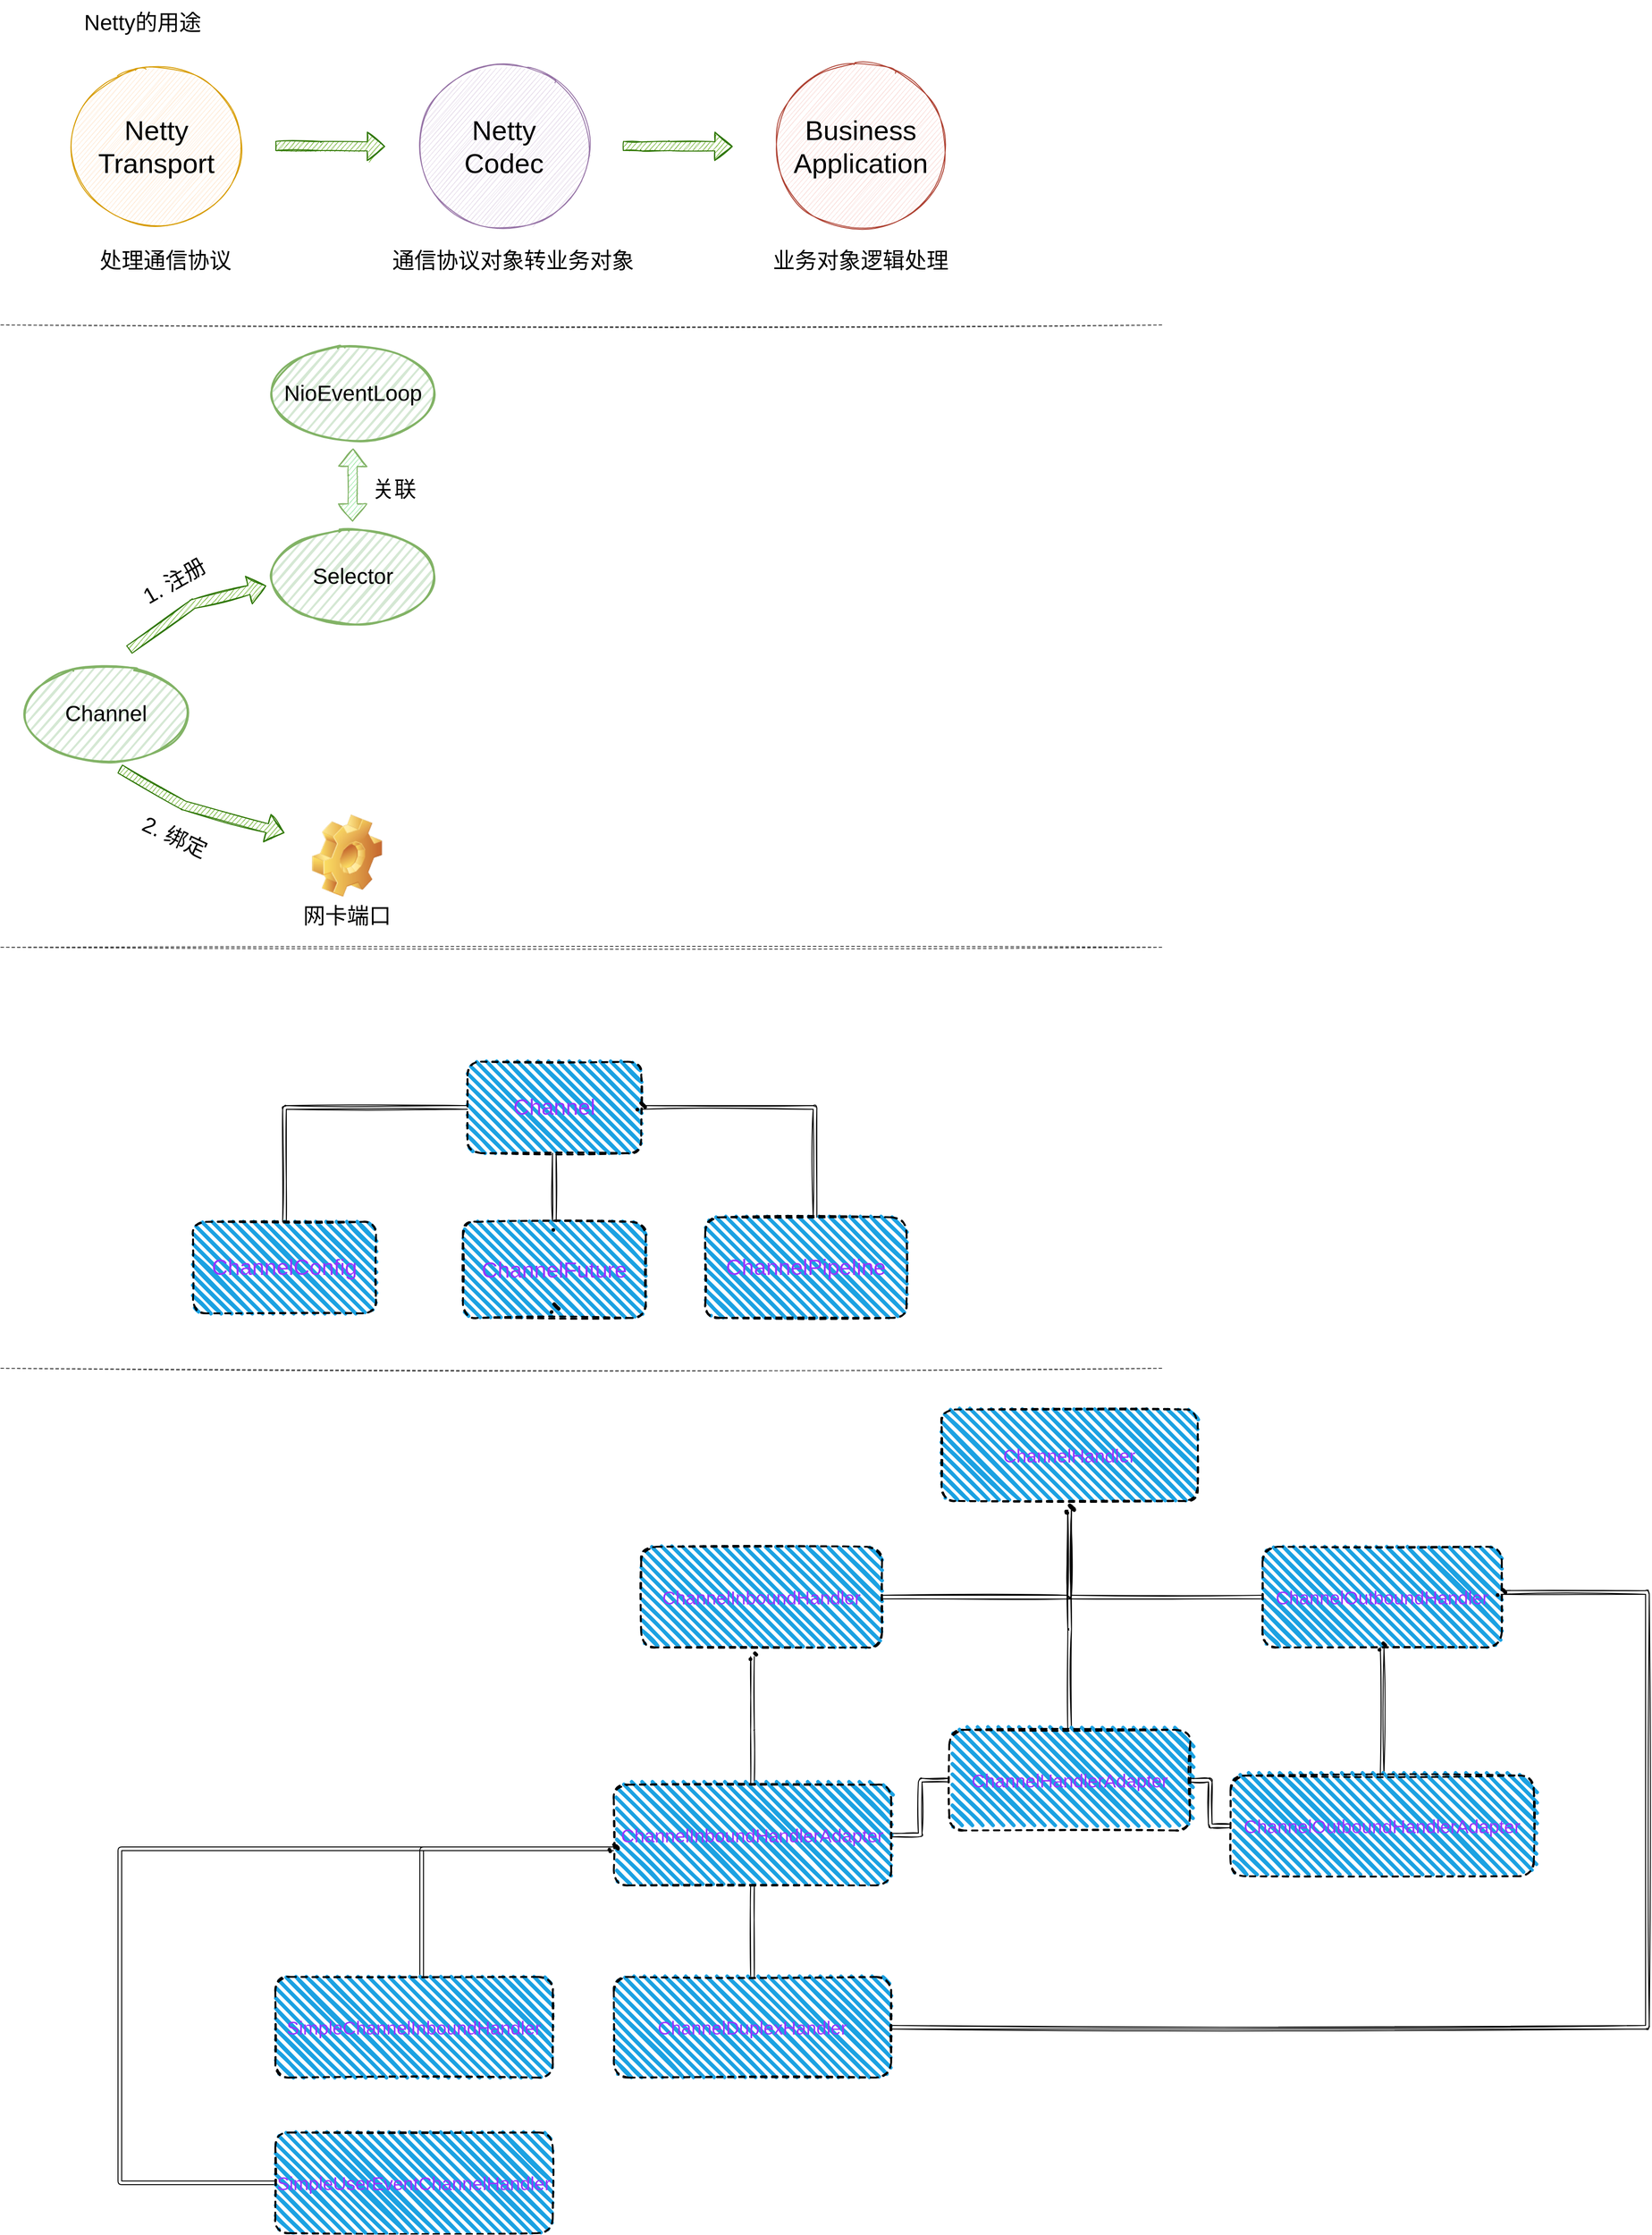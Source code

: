 <mxfile version="18.0.3" type="github">
  <diagram id="KZ60ZsMe3nPh-UWEbMVa" name="Netty">
    <mxGraphModel dx="1426" dy="794" grid="1" gridSize="10" guides="1" tooltips="1" connect="1" arrows="1" fold="1" page="1" pageScale="1" pageWidth="3300" pageHeight="4681" math="0" shadow="0">
      <root>
        <mxCell id="0" />
        <mxCell id="1" parent="0" />
        <mxCell id="SnHcZ-KXNDNAB66GBcE1-1" value="&lt;font style=&quot;font-size: 30px;&quot;&gt;Netty Transport&lt;/font&gt;" style="ellipse;whiteSpace=wrap;html=1;aspect=fixed;fillColor=#ffe6cc;strokeColor=#d79b00;shadow=0;sketch=1;rounded=1;" vertex="1" parent="1">
          <mxGeometry x="120" y="350" width="180" height="180" as="geometry" />
        </mxCell>
        <mxCell id="SnHcZ-KXNDNAB66GBcE1-5" value="&lt;font style=&quot;font-size: 30px;&quot;&gt;Netty &lt;br&gt;Codec&lt;/font&gt;" style="ellipse;whiteSpace=wrap;html=1;aspect=fixed;fillColor=#e1d5e7;strokeColor=#9673a6;shadow=0;sketch=1;rounded=1;" vertex="1" parent="1">
          <mxGeometry x="500" y="350" width="180" height="180" as="geometry" />
        </mxCell>
        <mxCell id="SnHcZ-KXNDNAB66GBcE1-6" value="&lt;font style=&quot;font-size: 30px;&quot;&gt;Business&lt;br&gt;Application&lt;br&gt;&lt;/font&gt;" style="ellipse;whiteSpace=wrap;html=1;aspect=fixed;fillColor=#fad9d5;strokeColor=#ae4132;shadow=0;sketch=1;rounded=1;" vertex="1" parent="1">
          <mxGeometry x="890" y="350" width="180" height="180" as="geometry" />
        </mxCell>
        <mxCell id="SnHcZ-KXNDNAB66GBcE1-8" value="" style="shape=flexArrow;endArrow=classic;html=1;rounded=1;sketch=1;fontSize=30;fillColor=#60a917;strokeColor=#2D7600;" edge="1" parent="1">
          <mxGeometry width="50" height="50" relative="1" as="geometry">
            <mxPoint x="340" y="439.5" as="sourcePoint" />
            <mxPoint x="460" y="440" as="targetPoint" />
            <Array as="points">
              <mxPoint x="390" y="439.5" />
            </Array>
          </mxGeometry>
        </mxCell>
        <mxCell id="SnHcZ-KXNDNAB66GBcE1-9" value="" style="shape=flexArrow;endArrow=classic;html=1;rounded=1;sketch=1;fontSize=30;fillColor=#60a917;strokeColor=#2D7600;" edge="1" parent="1">
          <mxGeometry width="50" height="50" relative="1" as="geometry">
            <mxPoint x="720" y="439.5" as="sourcePoint" />
            <mxPoint x="840" y="440" as="targetPoint" />
            <Array as="points">
              <mxPoint x="740" y="440" />
              <mxPoint x="770" y="439.5" />
            </Array>
          </mxGeometry>
        </mxCell>
        <mxCell id="SnHcZ-KXNDNAB66GBcE1-10" value="处理通信协议" style="text;html=1;strokeColor=none;fillColor=none;align=center;verticalAlign=middle;whiteSpace=wrap;rounded=0;sketch=1;fontSize=24;" vertex="1" parent="1">
          <mxGeometry x="90" y="540" width="260" height="50" as="geometry" />
        </mxCell>
        <mxCell id="SnHcZ-KXNDNAB66GBcE1-11" value="通信协议对象转业务对象" style="text;html=1;strokeColor=none;fillColor=none;align=center;verticalAlign=middle;whiteSpace=wrap;rounded=0;sketch=1;fontSize=24;" vertex="1" parent="1">
          <mxGeometry x="420" y="535" width="360" height="60" as="geometry" />
        </mxCell>
        <mxCell id="SnHcZ-KXNDNAB66GBcE1-12" value="业务对象逻辑处理" style="text;html=1;strokeColor=none;fillColor=none;align=center;verticalAlign=middle;whiteSpace=wrap;rounded=0;sketch=1;fontSize=24;" vertex="1" parent="1">
          <mxGeometry x="800" y="535" width="360" height="60" as="geometry" />
        </mxCell>
        <mxCell id="SnHcZ-KXNDNAB66GBcE1-13" value="Selector" style="ellipse;whiteSpace=wrap;html=1;strokeWidth=2;fillWeight=2;hachureGap=8;fillColor=#d5e8d4;fillStyle=dots;sketch=1;rounded=1;fontSize=24;strokeColor=#82b366;" vertex="1" parent="1">
          <mxGeometry x="340" y="860" width="170" height="100" as="geometry" />
        </mxCell>
        <mxCell id="SnHcZ-KXNDNAB66GBcE1-14" value="Channel" style="ellipse;whiteSpace=wrap;html=1;strokeWidth=2;fillWeight=2;hachureGap=8;fillColor=#d5e8d4;fillStyle=dots;sketch=1;rounded=1;fontSize=24;strokeColor=#82b366;" vertex="1" parent="1">
          <mxGeometry x="70" y="1010" width="170" height="100" as="geometry" />
        </mxCell>
        <mxCell id="SnHcZ-KXNDNAB66GBcE1-18" value="" style="shape=flexArrow;endArrow=classic;html=1;rounded=1;sketch=1;fontSize=30;fillColor=#60a917;strokeColor=#2D7600;" edge="1" parent="1">
          <mxGeometry width="50" height="50" relative="1" as="geometry">
            <mxPoint x="180" y="990" as="sourcePoint" />
            <mxPoint x="330" y="920" as="targetPoint" />
            <Array as="points">
              <mxPoint x="250" y="940" />
            </Array>
          </mxGeometry>
        </mxCell>
        <mxCell id="SnHcZ-KXNDNAB66GBcE1-19" value="1. 注册" style="text;html=1;strokeColor=none;fillColor=none;align=center;verticalAlign=middle;whiteSpace=wrap;rounded=0;sketch=1;fontSize=24;rotation=-30;" vertex="1" parent="1">
          <mxGeometry x="185" y="900" width="90" height="30" as="geometry" />
        </mxCell>
        <mxCell id="SnHcZ-KXNDNAB66GBcE1-20" value="" style="shape=flexArrow;endArrow=classic;html=1;rounded=1;sketch=1;fontSize=30;fillColor=#60a917;strokeColor=#2D7600;" edge="1" parent="1">
          <mxGeometry width="50" height="50" relative="1" as="geometry">
            <mxPoint x="170" y="1120" as="sourcePoint" />
            <mxPoint x="350" y="1190" as="targetPoint" />
            <Array as="points">
              <mxPoint x="240" y="1160" />
            </Array>
          </mxGeometry>
        </mxCell>
        <mxCell id="SnHcZ-KXNDNAB66GBcE1-21" value="2. 绑定" style="text;html=1;strokeColor=none;fillColor=none;align=center;verticalAlign=middle;whiteSpace=wrap;rounded=0;sketch=1;fontSize=24;rotation=25;" vertex="1" parent="1">
          <mxGeometry x="185" y="1180" width="90" height="30" as="geometry" />
        </mxCell>
        <mxCell id="SnHcZ-KXNDNAB66GBcE1-22" value="网卡端口" style="shape=image;html=1;verticalLabelPosition=bottom;verticalAlign=top;imageAspect=1;aspect=fixed;image=img/clipart/Gear_128x128.png;rounded=1;sketch=1;fontSize=24;" vertex="1" parent="1">
          <mxGeometry x="380" y="1170" width="76.73" height="90" as="geometry" />
        </mxCell>
        <mxCell id="SnHcZ-KXNDNAB66GBcE1-25" value="Netty的用途" style="text;html=1;strokeColor=none;fillColor=none;align=center;verticalAlign=middle;whiteSpace=wrap;rounded=0;sketch=1;fontSize=24;" vertex="1" parent="1">
          <mxGeometry x="110" y="280" width="170" height="50" as="geometry" />
        </mxCell>
        <mxCell id="SnHcZ-KXNDNAB66GBcE1-26" value="" style="line;strokeWidth=1;html=1;rounded=1;sketch=1;fontSize=24;dashed=1;strokeColor=#404040;" vertex="1" parent="1">
          <mxGeometry x="40" y="630" width="1270" height="10" as="geometry" />
        </mxCell>
        <mxCell id="SnHcZ-KXNDNAB66GBcE1-27" value="NioEventLoop" style="ellipse;whiteSpace=wrap;html=1;strokeWidth=2;fillWeight=2;hachureGap=8;fillColor=#d5e8d4;fillStyle=dots;sketch=1;rounded=1;fontSize=24;strokeColor=#82b366;" vertex="1" parent="1">
          <mxGeometry x="340" y="660" width="170" height="100" as="geometry" />
        </mxCell>
        <mxCell id="SnHcZ-KXNDNAB66GBcE1-28" value="" style="shape=flexArrow;endArrow=classic;startArrow=classic;html=1;rounded=1;sketch=1;fontSize=24;fillColor=#90E89C;strokeColor=#82b366;strokeWidth=1;" edge="1" parent="1">
          <mxGeometry width="100" height="100" relative="1" as="geometry">
            <mxPoint x="424.5" y="850" as="sourcePoint" />
            <mxPoint x="425" y="770" as="targetPoint" />
            <Array as="points">
              <mxPoint x="424.5" y="800" />
            </Array>
          </mxGeometry>
        </mxCell>
        <mxCell id="SnHcZ-KXNDNAB66GBcE1-29" value="关联" style="text;html=1;strokeColor=none;fillColor=none;align=center;verticalAlign=middle;whiteSpace=wrap;rounded=0;sketch=1;fontSize=24;rotation=0;" vertex="1" parent="1">
          <mxGeometry x="440" y="800" width="60" height="30" as="geometry" />
        </mxCell>
        <mxCell id="SnHcZ-KXNDNAB66GBcE1-30" value="" style="line;strokeWidth=1;html=1;rounded=1;sketch=1;fontSize=24;dashed=1;strokeColor=#404040;" vertex="1" parent="1">
          <mxGeometry x="40" y="1310" width="1270" height="10" as="geometry" />
        </mxCell>
        <mxCell id="SnHcZ-KXNDNAB66GBcE1-46" value="" style="edgeStyle=orthogonalEdgeStyle;shape=link;rounded=1;sketch=1;orthogonalLoop=1;jettySize=auto;html=1;fontSize=24;fontColor=#9933FF;strokeWidth=1;fillColor=#90E89C;" edge="1" parent="1" source="SnHcZ-KXNDNAB66GBcE1-32" target="SnHcZ-KXNDNAB66GBcE1-43">
          <mxGeometry relative="1" as="geometry" />
        </mxCell>
        <mxCell id="SnHcZ-KXNDNAB66GBcE1-32" value="&lt;font color=&quot;#9933ff&quot;&gt;Channel&lt;/font&gt;" style="rounded=1;whiteSpace=wrap;html=1;strokeWidth=2;fillWeight=4;hachureGap=8;hachureAngle=45;fillColor=#1ba1e2;sketch=1;shadow=0;dashed=1;fontSize=24;" vertex="1" parent="1">
          <mxGeometry x="550" y="1440" width="190" height="100" as="geometry" />
        </mxCell>
        <mxCell id="SnHcZ-KXNDNAB66GBcE1-40" value="" style="edgeStyle=orthogonalEdgeStyle;rounded=1;sketch=1;orthogonalLoop=1;jettySize=auto;html=1;fontSize=24;fontColor=#9933FF;strokeWidth=1;fillColor=#90E89C;entryX=0;entryY=0.5;entryDx=0;entryDy=0;shape=link;" edge="1" parent="1" source="SnHcZ-KXNDNAB66GBcE1-33" target="SnHcZ-KXNDNAB66GBcE1-32">
          <mxGeometry relative="1" as="geometry">
            <mxPoint x="540" y="1490" as="targetPoint" />
            <Array as="points">
              <mxPoint x="350" y="1490" />
            </Array>
          </mxGeometry>
        </mxCell>
        <mxCell id="SnHcZ-KXNDNAB66GBcE1-33" value="&lt;font color=&quot;#9933ff&quot;&gt;ChannelConfig&lt;/font&gt;" style="rounded=1;whiteSpace=wrap;html=1;strokeWidth=2;fillWeight=4;hachureGap=8;hachureAngle=45;fillColor=#1ba1e2;sketch=1;shadow=0;dashed=1;fontSize=24;" vertex="1" parent="1">
          <mxGeometry x="250" y="1615" width="200" height="100" as="geometry" />
        </mxCell>
        <mxCell id="SnHcZ-KXNDNAB66GBcE1-42" value="" style="edgeStyle=orthogonalEdgeStyle;rounded=1;sketch=1;orthogonalLoop=1;jettySize=auto;html=1;fontSize=24;fontColor=#9933FF;strokeWidth=1;fillColor=#90E89C;shape=link;" edge="1" parent="1" source="SnHcZ-KXNDNAB66GBcE1-34" target="SnHcZ-KXNDNAB66GBcE1-41">
          <mxGeometry relative="1" as="geometry">
            <Array as="points">
              <mxPoint x="930" y="1490" />
            </Array>
          </mxGeometry>
        </mxCell>
        <mxCell id="SnHcZ-KXNDNAB66GBcE1-34" value="&lt;font color=&quot;#9933ff&quot;&gt;ChannelPipeline&lt;/font&gt;" style="rounded=1;whiteSpace=wrap;html=1;strokeWidth=2;fillWeight=4;hachureGap=8;hachureAngle=45;fillColor=#1ba1e2;sketch=1;shadow=0;dashed=1;fontSize=24;" vertex="1" parent="1">
          <mxGeometry x="810" y="1610" width="220" height="110" as="geometry" />
        </mxCell>
        <mxCell id="SnHcZ-KXNDNAB66GBcE1-39" value="" style="shape=waypoint;sketch=1;size=6;pointerEvents=1;points=[];fillColor=#1ba1e2;resizable=0;rotatable=0;perimeter=centerPerimeter;snapToPoint=1;fontSize=24;rounded=1;strokeWidth=2;fillWeight=4;hachureGap=8;hachureAngle=45;shadow=0;dashed=1;" vertex="1" parent="1">
          <mxGeometry x="625" y="1600" width="40" height="40" as="geometry" />
        </mxCell>
        <mxCell id="SnHcZ-KXNDNAB66GBcE1-41" value="" style="shape=waypoint;sketch=1;size=6;pointerEvents=1;points=[];fillColor=#1ba1e2;resizable=0;rotatable=0;perimeter=centerPerimeter;snapToPoint=1;fontSize=24;rounded=1;strokeWidth=2;fillWeight=4;hachureGap=8;hachureAngle=45;shadow=0;dashed=1;" vertex="1" parent="1">
          <mxGeometry x="720" y="1470" width="40" height="40" as="geometry" />
        </mxCell>
        <mxCell id="SnHcZ-KXNDNAB66GBcE1-43" value="&lt;font color=&quot;#9933ff&quot;&gt;ChannelFuture&lt;/font&gt;" style="rounded=1;whiteSpace=wrap;html=1;strokeWidth=2;fillWeight=4;hachureGap=8;hachureAngle=45;fillColor=#1ba1e2;sketch=1;shadow=0;dashed=1;fontSize=24;" vertex="1" parent="1">
          <mxGeometry x="545" y="1615" width="200" height="105" as="geometry" />
        </mxCell>
        <mxCell id="SnHcZ-KXNDNAB66GBcE1-44" value="" style="shape=waypoint;sketch=1;size=6;pointerEvents=1;points=[];fillColor=#1ba1e2;resizable=0;rotatable=0;perimeter=centerPerimeter;snapToPoint=1;fontSize=24;rounded=1;strokeWidth=2;fillWeight=4;hachureGap=8;hachureAngle=45;shadow=0;dashed=1;" vertex="1" parent="1">
          <mxGeometry x="625" y="1690" width="40" height="40" as="geometry" />
        </mxCell>
        <mxCell id="SnHcZ-KXNDNAB66GBcE1-47" value="" style="line;strokeWidth=1;html=1;rounded=1;sketch=1;fontSize=24;dashed=1;strokeColor=#404040;" vertex="1" parent="1">
          <mxGeometry x="40" y="1770" width="1270" height="10" as="geometry" />
        </mxCell>
        <mxCell id="SnHcZ-KXNDNAB66GBcE1-54" value="&lt;font color=&quot;#9933ff&quot; style=&quot;font-size: 20px;&quot;&gt;ChannelHandler&lt;/font&gt;" style="rounded=1;whiteSpace=wrap;html=1;strokeWidth=2;fillWeight=4;hachureGap=8;hachureAngle=45;fillColor=#1ba1e2;sketch=1;shadow=0;dashed=1;fontSize=20;" vertex="1" parent="1">
          <mxGeometry x="1068.36" y="1820" width="280" height="100" as="geometry" />
        </mxCell>
        <mxCell id="SnHcZ-KXNDNAB66GBcE1-61" value="" style="edgeStyle=orthogonalEdgeStyle;shape=link;rounded=1;sketch=1;orthogonalLoop=1;jettySize=auto;html=1;fontSize=20;fontColor=#9933FF;strokeWidth=1;fillColor=#90E89C;" edge="1" parent="1" source="SnHcZ-KXNDNAB66GBcE1-55" target="SnHcZ-KXNDNAB66GBcE1-60">
          <mxGeometry relative="1" as="geometry" />
        </mxCell>
        <mxCell id="SnHcZ-KXNDNAB66GBcE1-55" value="&lt;font color=&quot;#9933ff&quot; style=&quot;font-size: 20px;&quot;&gt;ChannelInboundHandler&lt;/font&gt;" style="rounded=1;whiteSpace=wrap;html=1;strokeWidth=2;fillWeight=4;hachureGap=8;hachureAngle=45;fillColor=#1ba1e2;sketch=1;shadow=0;dashed=1;fontSize=20;" vertex="1" parent="1">
          <mxGeometry x="740" y="1970" width="263.27" height="110" as="geometry" />
        </mxCell>
        <mxCell id="SnHcZ-KXNDNAB66GBcE1-63" value="" style="edgeStyle=orthogonalEdgeStyle;shape=link;rounded=1;sketch=1;orthogonalLoop=1;jettySize=auto;html=1;fontSize=20;fontColor=#9933FF;strokeWidth=1;fillColor=#90E89C;" edge="1" parent="1" source="SnHcZ-KXNDNAB66GBcE1-56" target="SnHcZ-KXNDNAB66GBcE1-62">
          <mxGeometry relative="1" as="geometry" />
        </mxCell>
        <mxCell id="SnHcZ-KXNDNAB66GBcE1-56" value="&lt;font color=&quot;#9933ff&quot; style=&quot;font-size: 20px;&quot;&gt;ChannelOutboundHandler&lt;/font&gt;" style="rounded=1;whiteSpace=wrap;html=1;strokeWidth=2;fillWeight=4;hachureGap=8;hachureAngle=45;fillColor=#1ba1e2;sketch=1;shadow=0;dashed=1;fontSize=20;" vertex="1" parent="1">
          <mxGeometry x="1419.17" y="1970" width="261.64" height="110" as="geometry" />
        </mxCell>
        <mxCell id="SnHcZ-KXNDNAB66GBcE1-65" value="" style="edgeStyle=orthogonalEdgeStyle;shape=link;rounded=1;sketch=1;orthogonalLoop=1;jettySize=auto;html=1;fontSize=20;fontColor=#9933FF;strokeWidth=1;fillColor=#90E89C;" edge="1" parent="1" source="SnHcZ-KXNDNAB66GBcE1-57" target="SnHcZ-KXNDNAB66GBcE1-64">
          <mxGeometry relative="1" as="geometry" />
        </mxCell>
        <mxCell id="SnHcZ-KXNDNAB66GBcE1-68" value="" style="edgeStyle=orthogonalEdgeStyle;shape=link;rounded=1;sketch=1;orthogonalLoop=1;jettySize=auto;html=1;fontSize=20;fontColor=#9933FF;strokeWidth=1;fillColor=#90E89C;" edge="1" parent="1" source="SnHcZ-KXNDNAB66GBcE1-57" target="SnHcZ-KXNDNAB66GBcE1-58">
          <mxGeometry relative="1" as="geometry" />
        </mxCell>
        <mxCell id="SnHcZ-KXNDNAB66GBcE1-57" value="&lt;font color=&quot;#9933ff&quot; style=&quot;font-size: 20px;&quot;&gt;ChannelInboundHandlerAdapter&lt;/font&gt;" style="rounded=1;whiteSpace=wrap;html=1;strokeWidth=2;fillWeight=4;hachureGap=8;hachureAngle=45;fillColor=#1ba1e2;sketch=1;shadow=0;dashed=1;fontSize=20;" vertex="1" parent="1">
          <mxGeometry x="710" y="2230" width="303.27" height="110" as="geometry" />
        </mxCell>
        <mxCell id="SnHcZ-KXNDNAB66GBcE1-73" value="" style="edgeStyle=orthogonalEdgeStyle;shape=link;rounded=1;sketch=1;orthogonalLoop=1;jettySize=auto;html=1;fontSize=20;fontColor=#9933FF;strokeWidth=1;fillColor=#90E89C;" edge="1" parent="1" source="SnHcZ-KXNDNAB66GBcE1-58" target="SnHcZ-KXNDNAB66GBcE1-72">
          <mxGeometry relative="1" as="geometry" />
        </mxCell>
        <mxCell id="SnHcZ-KXNDNAB66GBcE1-58" value="&lt;font color=&quot;#9933ff&quot; style=&quot;font-size: 20px;&quot;&gt;ChannelHandlerAdapter&lt;/font&gt;" style="rounded=1;whiteSpace=wrap;html=1;strokeWidth=2;fillWeight=4;hachureGap=8;hachureAngle=45;fillColor=#1ba1e2;sketch=1;shadow=0;dashed=1;fontSize=20;" vertex="1" parent="1">
          <mxGeometry x="1076.73" y="2170" width="263.27" height="110" as="geometry" />
        </mxCell>
        <mxCell id="SnHcZ-KXNDNAB66GBcE1-69" value="" style="edgeStyle=orthogonalEdgeStyle;shape=link;rounded=1;sketch=1;orthogonalLoop=1;jettySize=auto;html=1;fontSize=20;fontColor=#9933FF;strokeWidth=1;fillColor=#90E89C;" edge="1" parent="1" source="SnHcZ-KXNDNAB66GBcE1-59" target="SnHcZ-KXNDNAB66GBcE1-58">
          <mxGeometry relative="1" as="geometry" />
        </mxCell>
        <mxCell id="SnHcZ-KXNDNAB66GBcE1-71" value="" style="edgeStyle=orthogonalEdgeStyle;shape=link;rounded=1;sketch=1;orthogonalLoop=1;jettySize=auto;html=1;fontSize=20;fontColor=#9933FF;strokeWidth=1;fillColor=#90E89C;" edge="1" parent="1" source="SnHcZ-KXNDNAB66GBcE1-59" target="SnHcZ-KXNDNAB66GBcE1-70">
          <mxGeometry relative="1" as="geometry" />
        </mxCell>
        <mxCell id="SnHcZ-KXNDNAB66GBcE1-59" value="&lt;font color=&quot;#9933ff&quot; style=&quot;font-size: 20px;&quot;&gt;ChannelOutboundHandlerAdapter&lt;/font&gt;" style="rounded=1;whiteSpace=wrap;html=1;strokeWidth=2;fillWeight=4;hachureGap=8;hachureAngle=45;fillColor=#1ba1e2;sketch=1;shadow=0;dashed=1;fontSize=20;" vertex="1" parent="1">
          <mxGeometry x="1384.18" y="2220" width="331.63" height="110" as="geometry" />
        </mxCell>
        <mxCell id="SnHcZ-KXNDNAB66GBcE1-60" value="" style="shape=waypoint;sketch=1;size=6;pointerEvents=1;points=[];fillColor=#1ba1e2;resizable=0;rotatable=0;perimeter=centerPerimeter;snapToPoint=1;fontSize=20;rounded=1;strokeWidth=2;fillWeight=4;hachureGap=8;hachureAngle=45;shadow=0;dashed=1;" vertex="1" parent="1">
          <mxGeometry x="1188.365" y="1910" width="40" height="40" as="geometry" />
        </mxCell>
        <mxCell id="SnHcZ-KXNDNAB66GBcE1-62" value="" style="shape=waypoint;sketch=1;size=6;pointerEvents=1;points=[];fillColor=#1ba1e2;resizable=0;rotatable=0;perimeter=centerPerimeter;snapToPoint=1;fontSize=20;rounded=1;strokeWidth=2;fillWeight=4;hachureGap=8;hachureAngle=45;shadow=0;dashed=1;" vertex="1" parent="1">
          <mxGeometry x="1188.36" y="1910" width="40" height="40" as="geometry" />
        </mxCell>
        <mxCell id="SnHcZ-KXNDNAB66GBcE1-64" value="" style="shape=waypoint;sketch=1;size=6;pointerEvents=1;points=[];fillColor=#1ba1e2;resizable=0;rotatable=0;perimeter=centerPerimeter;snapToPoint=1;fontSize=20;rounded=1;strokeWidth=2;fillWeight=4;hachureGap=8;hachureAngle=45;shadow=0;dashed=1;" vertex="1" parent="1">
          <mxGeometry x="841.635" y="2070" width="40" height="40" as="geometry" />
        </mxCell>
        <mxCell id="SnHcZ-KXNDNAB66GBcE1-70" value="" style="shape=waypoint;sketch=1;size=6;pointerEvents=1;points=[];fillColor=#1ba1e2;resizable=0;rotatable=0;perimeter=centerPerimeter;snapToPoint=1;fontSize=20;rounded=1;strokeWidth=2;fillWeight=4;hachureGap=8;hachureAngle=45;shadow=0;dashed=1;" vertex="1" parent="1">
          <mxGeometry x="1529.995" y="2060" width="40" height="40" as="geometry" />
        </mxCell>
        <mxCell id="SnHcZ-KXNDNAB66GBcE1-72" value="" style="shape=waypoint;sketch=1;size=6;pointerEvents=1;points=[];fillColor=#1ba1e2;resizable=0;rotatable=0;perimeter=centerPerimeter;snapToPoint=1;fontSize=20;rounded=1;strokeWidth=2;fillWeight=4;hachureGap=8;hachureAngle=45;shadow=0;dashed=1;" vertex="1" parent="1">
          <mxGeometry x="1188.365" y="1910" width="40" height="40" as="geometry" />
        </mxCell>
        <mxCell id="SnHcZ-KXNDNAB66GBcE1-75" value="" style="edgeStyle=orthogonalEdgeStyle;shape=link;rounded=1;sketch=1;orthogonalLoop=1;jettySize=auto;html=1;fontSize=20;fontColor=#9933FF;strokeWidth=1;fillColor=#90E89C;" edge="1" parent="1" source="SnHcZ-KXNDNAB66GBcE1-74" target="SnHcZ-KXNDNAB66GBcE1-57">
          <mxGeometry relative="1" as="geometry" />
        </mxCell>
        <mxCell id="SnHcZ-KXNDNAB66GBcE1-77" value="" style="edgeStyle=orthogonalEdgeStyle;shape=link;rounded=1;sketch=1;orthogonalLoop=1;jettySize=auto;html=1;fontSize=20;fontColor=#9933FF;strokeWidth=1;fillColor=#90E89C;" edge="1" parent="1" source="SnHcZ-KXNDNAB66GBcE1-74" target="SnHcZ-KXNDNAB66GBcE1-76">
          <mxGeometry relative="1" as="geometry">
            <Array as="points">
              <mxPoint x="1840" y="2495" />
              <mxPoint x="1840" y="2020" />
            </Array>
          </mxGeometry>
        </mxCell>
        <mxCell id="SnHcZ-KXNDNAB66GBcE1-74" value="&lt;font color=&quot;#9933ff&quot; style=&quot;font-size: 20px;&quot;&gt;ChannelDuplexHandler&lt;/font&gt;" style="rounded=1;whiteSpace=wrap;html=1;strokeWidth=2;fillWeight=4;hachureGap=8;hachureAngle=45;fillColor=#1ba1e2;sketch=1;shadow=0;dashed=1;fontSize=20;" vertex="1" parent="1">
          <mxGeometry x="710" y="2440" width="303.27" height="110" as="geometry" />
        </mxCell>
        <mxCell id="SnHcZ-KXNDNAB66GBcE1-76" value="" style="shape=waypoint;sketch=1;size=6;pointerEvents=1;points=[];fillColor=#1ba1e2;resizable=0;rotatable=0;perimeter=centerPerimeter;snapToPoint=1;fontSize=20;rounded=1;strokeWidth=2;fillWeight=4;hachureGap=8;hachureAngle=45;shadow=0;dashed=1;" vertex="1" parent="1">
          <mxGeometry x="1660.005" y="2000" width="40" height="40" as="geometry" />
        </mxCell>
        <mxCell id="SnHcZ-KXNDNAB66GBcE1-82" value="" style="edgeStyle=orthogonalEdgeStyle;curved=0;rounded=1;sketch=0;orthogonalLoop=1;jettySize=auto;html=1;fontColor=#46495D;strokeColor=#000000;fillColor=#B2C9AB;shape=link;strokeWidth=1;" edge="1" parent="1" source="SnHcZ-KXNDNAB66GBcE1-78" target="SnHcZ-KXNDNAB66GBcE1-81">
          <mxGeometry relative="1" as="geometry">
            <Array as="points">
              <mxPoint x="500" y="2300" />
            </Array>
          </mxGeometry>
        </mxCell>
        <mxCell id="SnHcZ-KXNDNAB66GBcE1-78" value="&lt;font color=&quot;#9933ff&quot; style=&quot;font-size: 20px;&quot;&gt;SimpleChannelInboundHandler&lt;/font&gt;" style="rounded=1;whiteSpace=wrap;html=1;strokeWidth=2;fillWeight=4;hachureGap=8;hachureAngle=45;fillColor=#1ba1e2;sketch=1;shadow=0;dashed=1;fontSize=20;" vertex="1" parent="1">
          <mxGeometry x="340" y="2440" width="303.27" height="110" as="geometry" />
        </mxCell>
        <mxCell id="SnHcZ-KXNDNAB66GBcE1-81" value="" style="shape=waypoint;sketch=1;size=6;pointerEvents=1;points=[];fillColor=#1ba1e2;resizable=0;rotatable=0;perimeter=centerPerimeter;snapToPoint=1;fontSize=20;rounded=1;strokeWidth=2;fillWeight=4;hachureGap=8;hachureAngle=45;shadow=0;dashed=1;" vertex="1" parent="1">
          <mxGeometry x="690.005" y="2280" width="40" height="40" as="geometry" />
        </mxCell>
        <mxCell id="SnHcZ-KXNDNAB66GBcE1-85" value="" style="edgeStyle=orthogonalEdgeStyle;shape=link;curved=0;rounded=1;sketch=0;orthogonalLoop=1;jettySize=auto;html=1;fontColor=#46495D;strokeColor=#000000;strokeWidth=1;fillColor=#B2C9AB;" edge="1" parent="1" source="SnHcZ-KXNDNAB66GBcE1-83" target="SnHcZ-KXNDNAB66GBcE1-84">
          <mxGeometry relative="1" as="geometry">
            <Array as="points">
              <mxPoint x="170" y="2665" />
              <mxPoint x="170" y="2300" />
            </Array>
          </mxGeometry>
        </mxCell>
        <mxCell id="SnHcZ-KXNDNAB66GBcE1-83" value="&lt;font color=&quot;#9933ff&quot; style=&quot;font-size: 20px;&quot;&gt;SimpleUserEventChannelHandler&lt;/font&gt;" style="rounded=1;whiteSpace=wrap;html=1;strokeWidth=2;fillWeight=4;hachureGap=8;hachureAngle=45;fillColor=#1ba1e2;sketch=1;shadow=0;dashed=1;fontSize=20;" vertex="1" parent="1">
          <mxGeometry x="340" y="2610" width="303.27" height="110" as="geometry" />
        </mxCell>
        <mxCell id="SnHcZ-KXNDNAB66GBcE1-84" value="" style="shape=waypoint;sketch=1;size=6;pointerEvents=1;points=[];fillColor=#1ba1e2;resizable=0;rotatable=0;perimeter=centerPerimeter;snapToPoint=1;fontSize=20;rounded=1;strokeWidth=2;fillWeight=4;hachureGap=8;hachureAngle=45;shadow=0;dashed=1;" vertex="1" parent="1">
          <mxGeometry x="690.005" y="2280" width="40" height="40" as="geometry" />
        </mxCell>
      </root>
    </mxGraphModel>
  </diagram>
</mxfile>
